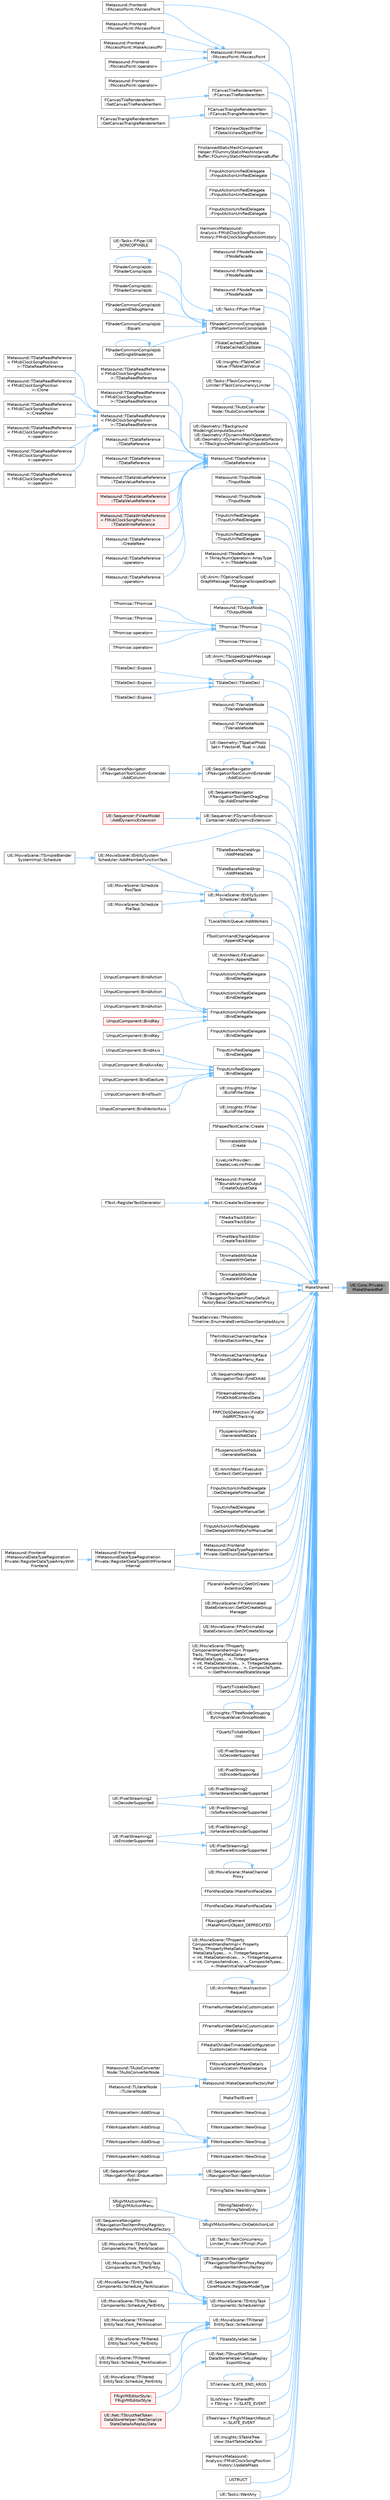 digraph "UE::Core::Private::MakeSharedRef"
{
 // INTERACTIVE_SVG=YES
 // LATEX_PDF_SIZE
  bgcolor="transparent";
  edge [fontname=Helvetica,fontsize=10,labelfontname=Helvetica,labelfontsize=10];
  node [fontname=Helvetica,fontsize=10,shape=box,height=0.2,width=0.4];
  rankdir="RL";
  Node1 [id="Node000001",label="UE::Core::Private::\lMakeSharedRef",height=0.2,width=0.4,color="gray40", fillcolor="grey60", style="filled", fontcolor="black",tooltip=" "];
  Node1 -> Node2 [id="edge1_Node000001_Node000002",dir="back",color="steelblue1",style="solid",tooltip=" "];
  Node2 [id="Node000002",label="MakeShared",height=0.2,width=0.4,color="grey40", fillcolor="white", style="filled",URL="$d2/d17/SharedPointer_8h.html#a263c00158120ebc1c5485f1201a6f34d",tooltip="MakeShared utility function."];
  Node2 -> Node3 [id="edge2_Node000002_Node000003",dir="back",color="steelblue1",style="solid",tooltip=" "];
  Node3 [id="Node000003",label="Metasound::Frontend\l::FAccessPoint::FAccessPoint",height=0.2,width=0.4,color="grey40", fillcolor="white", style="filled",URL="$d8/d90/classMetasound_1_1Frontend_1_1FAccessPoint.html#a8185acda5a2fa47181a340e6f5005a64",tooltip=" "];
  Node3 -> Node4 [id="edge3_Node000003_Node000004",dir="back",color="steelblue1",style="solid",tooltip=" "];
  Node4 [id="Node000004",label="Metasound::Frontend\l::FAccessPoint::FAccessPoint",height=0.2,width=0.4,color="grey40", fillcolor="white", style="filled",URL="$d8/d90/classMetasound_1_1Frontend_1_1FAccessPoint.html#a2791193d8eb6878c9333f79561831e7c",tooltip=" "];
  Node3 -> Node5 [id="edge4_Node000003_Node000005",dir="back",color="steelblue1",style="solid",tooltip=" "];
  Node5 [id="Node000005",label="Metasound::Frontend\l::FAccessPoint::FAccessPoint",height=0.2,width=0.4,color="grey40", fillcolor="white", style="filled",URL="$d8/d90/classMetasound_1_1Frontend_1_1FAccessPoint.html#ad818ebd43d9134da36c9e201342f975a",tooltip=" "];
  Node3 -> Node6 [id="edge5_Node000003_Node000006",dir="back",color="steelblue1",style="solid",tooltip=" "];
  Node6 [id="Node000006",label="Metasound::Frontend\l::FAccessPoint::MakeAccessPtr",height=0.2,width=0.4,color="grey40", fillcolor="white", style="filled",URL="$d8/d90/classMetasound_1_1Frontend_1_1FAccessPoint.html#a171ad580f2b29fd3e1558d23ded9f81a",tooltip=" "];
  Node3 -> Node7 [id="edge6_Node000003_Node000007",dir="back",color="steelblue1",style="solid",tooltip=" "];
  Node7 [id="Node000007",label="Metasound::Frontend\l::FAccessPoint::operator=",height=0.2,width=0.4,color="grey40", fillcolor="white", style="filled",URL="$d8/d90/classMetasound_1_1Frontend_1_1FAccessPoint.html#ae2e4800e80f5b5046c6ed13152cc2fed",tooltip=" "];
  Node3 -> Node8 [id="edge7_Node000003_Node000008",dir="back",color="steelblue1",style="solid",tooltip=" "];
  Node8 [id="Node000008",label="Metasound::Frontend\l::FAccessPoint::operator=",height=0.2,width=0.4,color="grey40", fillcolor="white", style="filled",URL="$d8/d90/classMetasound_1_1Frontend_1_1FAccessPoint.html#ab5e705b0d17ca7633cdf91025c28584c",tooltip=" "];
  Node2 -> Node4 [id="edge8_Node000002_Node000004",dir="back",color="steelblue1",style="solid",tooltip=" "];
  Node2 -> Node9 [id="edge9_Node000002_Node000009",dir="back",color="steelblue1",style="solid",tooltip=" "];
  Node9 [id="Node000009",label="FCanvasTileRendererItem\l::FCanvasTileRendererItem",height=0.2,width=0.4,color="grey40", fillcolor="white", style="filled",URL="$d7/dd2/classFCanvasTileRendererItem.html#a0748ad03922418f3e840a684d697863b",tooltip="Init constructor."];
  Node9 -> Node10 [id="edge10_Node000009_Node000010",dir="back",color="steelblue1",style="solid",tooltip=" "];
  Node10 [id="Node000010",label="FCanvasTileRendererItem\l::GetCanvasTileRendererItem",height=0.2,width=0.4,color="grey40", fillcolor="white", style="filled",URL="$d7/dd2/classFCanvasTileRendererItem.html#aca603b5a766b716d83b73d157a27a10e",tooltip="FCanvasTileRendererItem instance accessor."];
  Node2 -> Node11 [id="edge11_Node000002_Node000011",dir="back",color="steelblue1",style="solid",tooltip=" "];
  Node11 [id="Node000011",label="FCanvasTriangleRendererItem\l::FCanvasTriangleRendererItem",height=0.2,width=0.4,color="grey40", fillcolor="white", style="filled",URL="$da/ddc/classFCanvasTriangleRendererItem.html#ab8dcf27911f81c50378609345b0235dd",tooltip="Init constructor."];
  Node11 -> Node12 [id="edge12_Node000011_Node000012",dir="back",color="steelblue1",style="solid",tooltip=" "];
  Node12 [id="Node000012",label="FCanvasTriangleRendererItem\l::GetCanvasTriangleRendererItem",height=0.2,width=0.4,color="grey40", fillcolor="white", style="filled",URL="$da/ddc/classFCanvasTriangleRendererItem.html#a4e9ca22acc1336107e34ae27a6ece761",tooltip="FCanvasTriangleRendererItem instance accessor."];
  Node2 -> Node13 [id="edge13_Node000002_Node000013",dir="back",color="steelblue1",style="solid",tooltip=" "];
  Node13 [id="Node000013",label="FDetailsViewObjectFilter\l::FDetailsViewObjectFilter",height=0.2,width=0.4,color="grey40", fillcolor="white", style="filled",URL="$d7/dbd/classFDetailsViewObjectFilter.html#a2285bbabe52cedccafe40557111b7635",tooltip=" "];
  Node2 -> Node14 [id="edge14_Node000002_Node000014",dir="back",color="steelblue1",style="solid",tooltip=" "];
  Node14 [id="Node000014",label="FInstancedStaticMeshComponent\lHelper::FDummyStaticMeshInstance\lBuffer::FDummyStaticMeshInstanceBuffer",height=0.2,width=0.4,color="grey40", fillcolor="white", style="filled",URL="$df/d11/classFInstancedStaticMeshComponentHelper_1_1FDummyStaticMeshInstanceBuffer.html#ab4fdac26bff481b2968684ba28fb3d78",tooltip=" "];
  Node2 -> Node15 [id="edge15_Node000002_Node000015",dir="back",color="steelblue1",style="solid",tooltip=" "];
  Node15 [id="Node000015",label="FInputActionUnifiedDelegate\l::FInputActionUnifiedDelegate",height=0.2,width=0.4,color="grey40", fillcolor="white", style="filled",URL="$d1/dc0/structFInputActionUnifiedDelegate.html#a9ba1248f208e96dec09bcb1d998ca595",tooltip=" "];
  Node2 -> Node16 [id="edge16_Node000002_Node000016",dir="back",color="steelblue1",style="solid",tooltip=" "];
  Node16 [id="Node000016",label="FInputActionUnifiedDelegate\l::FInputActionUnifiedDelegate",height=0.2,width=0.4,color="grey40", fillcolor="white", style="filled",URL="$d1/dc0/structFInputActionUnifiedDelegate.html#a772ff1cccb5e75254b391ff49e607436",tooltip=" "];
  Node2 -> Node17 [id="edge17_Node000002_Node000017",dir="back",color="steelblue1",style="solid",tooltip=" "];
  Node17 [id="Node000017",label="FInputActionUnifiedDelegate\l::FInputActionUnifiedDelegate",height=0.2,width=0.4,color="grey40", fillcolor="white", style="filled",URL="$d1/dc0/structFInputActionUnifiedDelegate.html#af0273e57294d43bbed594d992ef43244",tooltip=" "];
  Node2 -> Node18 [id="edge18_Node000002_Node000018",dir="back",color="steelblue1",style="solid",tooltip=" "];
  Node18 [id="Node000018",label="HarmonixMetasound::\lAnalysis::FMidiClockSongPosition\lHistory::FMidiClockSongPositionHistory",height=0.2,width=0.4,color="grey40", fillcolor="white", style="filled",URL="$de/d71/structHarmonixMetasound_1_1Analysis_1_1FMidiClockSongPositionHistory.html#ab37ee074c8ebc61964dd1d6061baf180",tooltip=" "];
  Node2 -> Node19 [id="edge19_Node000002_Node000019",dir="back",color="steelblue1",style="solid",tooltip=" "];
  Node19 [id="Node000019",label="Metasound::FNodeFacade\l::FNodeFacade",height=0.2,width=0.4,color="grey40", fillcolor="white", style="filled",URL="$de/da0/classMetasound_1_1FNodeFacade.html#a7e64f73bd8d79b235075e1c9219a85d4",tooltip="FNodeFacade constructor using the OperatorType template parameter to get the node info,..."];
  Node2 -> Node20 [id="edge20_Node000002_Node000020",dir="back",color="steelblue1",style="solid",tooltip=" "];
  Node20 [id="Node000020",label="Metasound::FNodeFacade\l::FNodeFacade",height=0.2,width=0.4,color="grey40", fillcolor="white", style="filled",URL="$de/da0/classMetasound_1_1FNodeFacade.html#a394dc4adeeb088335ae4fbb0626f4d14",tooltip=" "];
  Node2 -> Node21 [id="edge21_Node000002_Node000021",dir="back",color="steelblue1",style="solid",tooltip=" "];
  Node21 [id="Node000021",label="Metasound::FNodeFacade\l::FNodeFacade",height=0.2,width=0.4,color="grey40", fillcolor="white", style="filled",URL="$de/da0/classMetasound_1_1FNodeFacade.html#a5aff14a72bf8971ca9369205f85192fe",tooltip=" "];
  Node2 -> Node22 [id="edge22_Node000002_Node000022",dir="back",color="steelblue1",style="solid",tooltip=" "];
  Node22 [id="Node000022",label="UE::Tasks::FPipe::FPipe",height=0.2,width=0.4,color="grey40", fillcolor="white", style="filled",URL="$d5/d3d/classUE_1_1Tasks_1_1FPipe.html#afdcb7299f86484730c477b57c3922b51",tooltip=" "];
  Node22 -> Node23 [id="edge23_Node000022_Node000023",dir="back",color="steelblue1",style="solid",tooltip=" "];
  Node23 [id="Node000023",label="UE::Tasks::FPipe::UE\l_NONCOPYABLE",height=0.2,width=0.4,color="grey40", fillcolor="white", style="filled",URL="$d5/d3d/classUE_1_1Tasks_1_1FPipe.html#a705853ff79137cec06a2f30cc64736c8",tooltip=" "];
  Node2 -> Node24 [id="edge24_Node000002_Node000024",dir="back",color="steelblue1",style="solid",tooltip=" "];
  Node24 [id="Node000024",label="FShaderCommonCompileJob\l::FShaderCommonCompileJob",height=0.2,width=0.4,color="grey40", fillcolor="white", style="filled",URL="$d9/d52/classFShaderCommonCompileJob.html#a30b0ee57fd432c32fb2a6169b2ee0c9a",tooltip=" "];
  Node24 -> Node25 [id="edge25_Node000024_Node000025",dir="back",color="steelblue1",style="solid",tooltip=" "];
  Node25 [id="Node000025",label="FShaderCompileJob::\lFShaderCompileJob",height=0.2,width=0.4,color="grey40", fillcolor="white", style="filled",URL="$d7/d8b/classFShaderCompileJob.html#acf35e23e095bc72d2e68da4a19ff1398",tooltip=" "];
  Node25 -> Node25 [id="edge26_Node000025_Node000025",dir="back",color="steelblue1",style="solid",tooltip=" "];
  Node24 -> Node26 [id="edge27_Node000024_Node000026",dir="back",color="steelblue1",style="solid",tooltip=" "];
  Node26 [id="Node000026",label="FShaderCompileJob::\lFShaderCompileJob",height=0.2,width=0.4,color="grey40", fillcolor="white", style="filled",URL="$d7/d8b/classFShaderCompileJob.html#ad524d5fa513604d93f9e27b758ba0364",tooltip=" "];
  Node24 -> Node27 [id="edge28_Node000024_Node000027",dir="back",color="steelblue1",style="solid",tooltip=" "];
  Node27 [id="Node000027",label="FShaderCommonCompileJob\l::AppendDebugName",height=0.2,width=0.4,color="grey40", fillcolor="white", style="filled",URL="$d9/d52/classFShaderCommonCompileJob.html#a1a7c3f6aa12b00f29e9f36c9dc6f128b",tooltip=" "];
  Node24 -> Node28 [id="edge29_Node000024_Node000028",dir="back",color="steelblue1",style="solid",tooltip=" "];
  Node28 [id="Node000028",label="FShaderCommonCompileJob\l::Equals",height=0.2,width=0.4,color="grey40", fillcolor="white", style="filled",URL="$d9/d52/classFShaderCommonCompileJob.html#af7bff3f13f856f14ac5d2adfe6a832e5",tooltip=" "];
  Node24 -> Node29 [id="edge30_Node000024_Node000029",dir="back",color="steelblue1",style="solid",tooltip=" "];
  Node29 [id="Node000029",label="FShaderCommonCompileJob\l::GetSingleShaderJob",height=0.2,width=0.4,color="grey40", fillcolor="white", style="filled",URL="$d9/d52/classFShaderCommonCompileJob.html#a20ac5f284386336e6af5469d4e79b0b8",tooltip=" "];
  Node29 -> Node29 [id="edge31_Node000029_Node000029",dir="back",color="steelblue1",style="solid",tooltip=" "];
  Node2 -> Node30 [id="edge32_Node000002_Node000030",dir="back",color="steelblue1",style="solid",tooltip=" "];
  Node30 [id="Node000030",label="FSlateCachedClipState\l::FSlateCachedClipState",height=0.2,width=0.4,color="grey40", fillcolor="white", style="filled",URL="$dd/dc0/classFSlateCachedClipState.html#a7a7021e3c0833f9bc461aa35be798f69",tooltip=" "];
  Node2 -> Node31 [id="edge33_Node000002_Node000031",dir="back",color="steelblue1",style="solid",tooltip=" "];
  Node31 [id="Node000031",label="UE::Insights::FTableCell\lValue::FTableCellValue",height=0.2,width=0.4,color="grey40", fillcolor="white", style="filled",URL="$d0/de1/structUE_1_1Insights_1_1FTableCellValue.html#a0291710d4ab4f758d4aeb12340e7094c",tooltip=" "];
  Node2 -> Node32 [id="edge34_Node000002_Node000032",dir="back",color="steelblue1",style="solid",tooltip=" "];
  Node32 [id="Node000032",label="UE::Tasks::FTaskConcurrency\lLimiter::FTaskConcurrencyLimiter",height=0.2,width=0.4,color="grey40", fillcolor="white", style="filled",URL="$d8/d30/classUE_1_1Tasks_1_1FTaskConcurrencyLimiter.html#a49087d6e28b9799b21a515c2e5130a2d",tooltip="Constructor."];
  Node2 -> Node33 [id="edge35_Node000002_Node000033",dir="back",color="steelblue1",style="solid",tooltip=" "];
  Node33 [id="Node000033",label="Metasound::TAutoConverter\lNode::TAutoConverterNode",height=0.2,width=0.4,color="grey40", fillcolor="white", style="filled",URL="$df/d47/classMetasound_1_1TAutoConverterNode.html#a3f86596bde4e309a9c75f7973ae8f198",tooltip=" "];
  Node33 -> Node33 [id="edge36_Node000033_Node000033",dir="back",color="steelblue1",style="solid",tooltip=" "];
  Node2 -> Node34 [id="edge37_Node000002_Node000034",dir="back",color="steelblue1",style="solid",tooltip=" "];
  Node34 [id="Node000034",label="UE::Geometry::TBackground\lModelingComputeSource\<\l UE::Geometry::FDynamicMeshOperator,\l UE::Geometry::IDynamicMeshOperatorFactory\l \>::TBackgroundModelingComputeSource",height=0.2,width=0.4,color="grey40", fillcolor="white", style="filled",URL="$d4/dbc/classUE_1_1Geometry_1_1TBackgroundModelingComputeSource.html#a16bf3decf3843751d0ed8c2cefd926b1",tooltip=" "];
  Node2 -> Node35 [id="edge38_Node000002_Node000035",dir="back",color="steelblue1",style="solid",tooltip=" "];
  Node35 [id="Node000035",label="Metasound::TDataReference\l::TDataReference",height=0.2,width=0.4,color="grey40", fillcolor="white", style="filled",URL="$d3/d49/classMetasound_1_1TDataReference.html#a9c3c0c4bb8f610b2d534599111ff2846",tooltip="This constructor forwards arguments to an underlying constructor."];
  Node35 -> Node36 [id="edge39_Node000035_Node000036",dir="back",color="steelblue1",style="solid",tooltip=" "];
  Node36 [id="Node000036",label="Metasound::TDataReadReference\l\< FMidiClockSongPosition\l \>::TDataReadReference",height=0.2,width=0.4,color="grey40", fillcolor="white", style="filled",URL="$d5/df2/classMetasound_1_1TDataReadReference.html#a4da50e0b9de74e46ef64d8454b8a6941",tooltip=" "];
  Node35 -> Node37 [id="edge40_Node000035_Node000037",dir="back",color="steelblue1",style="solid",tooltip=" "];
  Node37 [id="Node000037",label="Metasound::TDataReadReference\l\< FMidiClockSongPosition\l \>::TDataReadReference",height=0.2,width=0.4,color="grey40", fillcolor="white", style="filled",URL="$d5/df2/classMetasound_1_1TDataReadReference.html#af9ce9927ca6895bd62fd2d4e7a686b0c",tooltip=" "];
  Node35 -> Node38 [id="edge41_Node000035_Node000038",dir="back",color="steelblue1",style="solid",tooltip=" "];
  Node38 [id="Node000038",label="Metasound::TDataReadReference\l\< FMidiClockSongPosition\l \>::TDataReadReference",height=0.2,width=0.4,color="grey40", fillcolor="white", style="filled",URL="$d5/df2/classMetasound_1_1TDataReadReference.html#ae5272a902abe0c9a98ff4a2f79ff8d48",tooltip=" "];
  Node38 -> Node39 [id="edge42_Node000038_Node000039",dir="back",color="steelblue1",style="solid",tooltip=" "];
  Node39 [id="Node000039",label="Metasound::TDataReadReference\l\< FMidiClockSongPosition\l \>::TDataReadReference",height=0.2,width=0.4,color="grey40", fillcolor="white", style="filled",URL="$d5/df2/classMetasound_1_1TDataReadReference.html#aacf2ceb41b52e9aca8d5e013ee5eba90",tooltip=" "];
  Node38 -> Node40 [id="edge43_Node000038_Node000040",dir="back",color="steelblue1",style="solid",tooltip=" "];
  Node40 [id="Node000040",label="Metasound::TDataReadReference\l\< FMidiClockSongPosition\l \>::Clone",height=0.2,width=0.4,color="grey40", fillcolor="white", style="filled",URL="$d5/df2/classMetasound_1_1TDataReadReference.html#aeb654bc2b032808bd8245d4faef749f9",tooltip=" "];
  Node38 -> Node41 [id="edge44_Node000038_Node000041",dir="back",color="steelblue1",style="solid",tooltip=" "];
  Node41 [id="Node000041",label="Metasound::TDataReadReference\l\< FMidiClockSongPosition\l \>::CreateNew",height=0.2,width=0.4,color="grey40", fillcolor="white", style="filled",URL="$d5/df2/classMetasound_1_1TDataReadReference.html#ae7e1b0e96d34d2400e6e3ef906708033",tooltip=" "];
  Node38 -> Node42 [id="edge45_Node000038_Node000042",dir="back",color="steelblue1",style="solid",tooltip=" "];
  Node42 [id="Node000042",label="Metasound::TDataReadReference\l\< FMidiClockSongPosition\l \>::operator=",height=0.2,width=0.4,color="grey40", fillcolor="white", style="filled",URL="$d5/df2/classMetasound_1_1TDataReadReference.html#af913dd6b82781677ba8fa7ac71a29ed8",tooltip=" "];
  Node38 -> Node43 [id="edge46_Node000038_Node000043",dir="back",color="steelblue1",style="solid",tooltip=" "];
  Node43 [id="Node000043",label="Metasound::TDataReadReference\l\< FMidiClockSongPosition\l \>::operator=",height=0.2,width=0.4,color="grey40", fillcolor="white", style="filled",URL="$d5/df2/classMetasound_1_1TDataReadReference.html#ae6398974df4a5db4af6c943c3e2b14f4",tooltip=" "];
  Node38 -> Node44 [id="edge47_Node000038_Node000044",dir="back",color="steelblue1",style="solid",tooltip=" "];
  Node44 [id="Node000044",label="Metasound::TDataReadReference\l\< FMidiClockSongPosition\l \>::operator=",height=0.2,width=0.4,color="grey40", fillcolor="white", style="filled",URL="$d5/df2/classMetasound_1_1TDataReadReference.html#a54b40c2b35dedb89df6540028fc1f104",tooltip=" "];
  Node35 -> Node45 [id="edge48_Node000035_Node000045",dir="back",color="steelblue1",style="solid",tooltip=" "];
  Node45 [id="Node000045",label="Metasound::TDataReference\l::TDataReference",height=0.2,width=0.4,color="grey40", fillcolor="white", style="filled",URL="$d3/d49/classMetasound_1_1TDataReference.html#aea4d95be04538b51c600811d76e7ddd8",tooltip="Enable copy constructor."];
  Node35 -> Node46 [id="edge49_Node000035_Node000046",dir="back",color="steelblue1",style="solid",tooltip=" "];
  Node46 [id="Node000046",label="Metasound::TDataReference\l::TDataReference",height=0.2,width=0.4,color="grey40", fillcolor="white", style="filled",URL="$d3/d49/classMetasound_1_1TDataReference.html#a7bfe51a02149eebb452b0f8ab9c1fb7e",tooltip="Enable move constructor."];
  Node35 -> Node47 [id="edge50_Node000035_Node000047",dir="back",color="steelblue1",style="solid",tooltip=" "];
  Node47 [id="Node000047",label="Metasound::TDataValueReference\l::TDataValueReference",height=0.2,width=0.4,color="grey40", fillcolor="white", style="filled",URL="$df/dbf/classMetasound_1_1TDataValueReference.html#a34517b0ccb8504e55ae4d6ef5243e095",tooltip=" "];
  Node35 -> Node48 [id="edge51_Node000035_Node000048",dir="back",color="steelblue1",style="solid",tooltip=" "];
  Node48 [id="Node000048",label="Metasound::TDataValueReference\l::TDataValueReference",height=0.2,width=0.4,color="red", fillcolor="#FFF0F0", style="filled",URL="$df/dbf/classMetasound_1_1TDataValueReference.html#af5275c914e6de2219c9f308e41fd7723",tooltip=" "];
  Node35 -> Node60 [id="edge52_Node000035_Node000060",dir="back",color="steelblue1",style="solid",tooltip=" "];
  Node60 [id="Node000060",label="Metasound::TDataWriteReference\l\< FMidiClockSongPosition \>\l::TDataWriteReference",height=0.2,width=0.4,color="red", fillcolor="#FFF0F0", style="filled",URL="$d9/d7f/classMetasound_1_1TDataWriteReference.html#a5c6a326ee611056a037a61c9a231a2f5",tooltip=" "];
  Node35 -> Node68 [id="edge53_Node000035_Node000068",dir="back",color="steelblue1",style="solid",tooltip=" "];
  Node68 [id="Node000068",label="Metasound::TDataReference\l::CreateNew",height=0.2,width=0.4,color="grey40", fillcolor="white", style="filled",URL="$d3/d49/classMetasound_1_1TDataReference.html#a990f179464fd23a5b2fba85372fc8aaf",tooltip="This should be used to construct a new DataType object and return this TDataReference as a wrapper ar..."];
  Node35 -> Node69 [id="edge54_Node000035_Node000069",dir="back",color="steelblue1",style="solid",tooltip=" "];
  Node69 [id="Node000069",label="Metasound::TDataReference\l::operator=",height=0.2,width=0.4,color="grey40", fillcolor="white", style="filled",URL="$d3/d49/classMetasound_1_1TDataReference.html#a5cff4974063a7a660e58579564c54f11",tooltip="Enable copy operator."];
  Node35 -> Node70 [id="edge55_Node000035_Node000070",dir="back",color="steelblue1",style="solid",tooltip=" "];
  Node70 [id="Node000070",label="Metasound::TDataReference\l::operator=",height=0.2,width=0.4,color="grey40", fillcolor="white", style="filled",URL="$d3/d49/classMetasound_1_1TDataReference.html#a2964648eb09f587ea17a98d1811040b8",tooltip="Enable move operator."];
  Node2 -> Node71 [id="edge56_Node000002_Node000071",dir="back",color="steelblue1",style="solid",tooltip=" "];
  Node71 [id="Node000071",label="Metasound::TInputNode\l::TInputNode",height=0.2,width=0.4,color="grey40", fillcolor="white", style="filled",URL="$d6/d10/classMetasound_1_1TInputNode.html#a3f15c50a20d177602acb587644c35ee5",tooltip=" "];
  Node2 -> Node72 [id="edge57_Node000002_Node000072",dir="back",color="steelblue1",style="solid",tooltip=" "];
  Node72 [id="Node000072",label="Metasound::TInputNode\l::TInputNode",height=0.2,width=0.4,color="grey40", fillcolor="white", style="filled",URL="$d6/d10/classMetasound_1_1TInputNode.html#a51e714f132cce4d65fd8a1d21c0f40a6",tooltip=" "];
  Node2 -> Node73 [id="edge58_Node000002_Node000073",dir="back",color="steelblue1",style="solid",tooltip=" "];
  Node73 [id="Node000073",label="TInputUnifiedDelegate\l::TInputUnifiedDelegate",height=0.2,width=0.4,color="grey40", fillcolor="white", style="filled",URL="$d3/d56/structTInputUnifiedDelegate.html#a8cd2e41b92b0ebdf31426f75d2d40e17",tooltip=" "];
  Node2 -> Node74 [id="edge59_Node000002_Node000074",dir="back",color="steelblue1",style="solid",tooltip=" "];
  Node74 [id="Node000074",label="TInputUnifiedDelegate\l::TInputUnifiedDelegate",height=0.2,width=0.4,color="grey40", fillcolor="white", style="filled",URL="$d3/d56/structTInputUnifiedDelegate.html#a4beb9fabb69d941201b18dbb1ee8b816",tooltip=" "];
  Node2 -> Node75 [id="edge60_Node000002_Node000075",dir="back",color="steelblue1",style="solid",tooltip=" "];
  Node75 [id="Node000075",label="Metasound::TNodeFacade\l\< TArrayNumOperator\< ArrayType\l \> \>::TNodeFacade",height=0.2,width=0.4,color="grey40", fillcolor="white", style="filled",URL="$d7/dea/classMetasound_1_1TNodeFacade.html#ae70e0519ca72261f11624b50445df8fe",tooltip=" "];
  Node2 -> Node76 [id="edge61_Node000002_Node000076",dir="back",color="steelblue1",style="solid",tooltip=" "];
  Node76 [id="Node000076",label="UE::Anim::TOptionalScoped\lGraphMessage::TOptionalScopedGraph\lMessage",height=0.2,width=0.4,color="grey40", fillcolor="white", style="filled",URL="$de/d8f/structUE_1_1Anim_1_1TOptionalScopedGraphMessage.html#a87bd317683337a31a48381f3c0a941aa",tooltip=" "];
  Node2 -> Node77 [id="edge62_Node000002_Node000077",dir="back",color="steelblue1",style="solid",tooltip=" "];
  Node77 [id="Node000077",label="Metasound::TOutputNode\l::TOutputNode",height=0.2,width=0.4,color="grey40", fillcolor="white", style="filled",URL="$d9/d82/classMetasound_1_1TOutputNode.html#aebd51729979881fd98738a20e3ccc239",tooltip=" "];
  Node77 -> Node77 [id="edge63_Node000077_Node000077",dir="back",color="steelblue1",style="solid",tooltip=" "];
  Node2 -> Node78 [id="edge64_Node000002_Node000078",dir="back",color="steelblue1",style="solid",tooltip=" "];
  Node78 [id="Node000078",label="TPromise::TPromise",height=0.2,width=0.4,color="grey40", fillcolor="white", style="filled",URL="$dd/d07/classTPromise.html#a00ce4459f87044a4e404bc6072d41b2d",tooltip="Default constructor (creates a new shared state)."];
  Node78 -> Node79 [id="edge65_Node000078_Node000079",dir="back",color="steelblue1",style="solid",tooltip=" "];
  Node79 [id="Node000079",label="TPromise::TPromise",height=0.2,width=0.4,color="grey40", fillcolor="white", style="filled",URL="$dd/d07/classTPromise.html#abefc43eb892aa26fd1714894bd47b439",tooltip=" "];
  Node78 -> Node80 [id="edge66_Node000078_Node000080",dir="back",color="steelblue1",style="solid",tooltip=" "];
  Node80 [id="Node000080",label="TPromise::TPromise",height=0.2,width=0.4,color="grey40", fillcolor="white", style="filled",URL="$dd/d07/classTPromise.html#a26901cb71c0eaca41af48beb21bc0560",tooltip=" "];
  Node78 -> Node81 [id="edge67_Node000078_Node000081",dir="back",color="steelblue1",style="solid",tooltip=" "];
  Node81 [id="Node000081",label="TPromise::operator=",height=0.2,width=0.4,color="grey40", fillcolor="white", style="filled",URL="$dd/d07/classTPromise.html#a87c39cf67f4d42e7554bfd9bd53116c9",tooltip=" "];
  Node78 -> Node82 [id="edge68_Node000078_Node000082",dir="back",color="steelblue1",style="solid",tooltip=" "];
  Node82 [id="Node000082",label="TPromise::operator=",height=0.2,width=0.4,color="grey40", fillcolor="white", style="filled",URL="$dd/d07/classTPromise.html#acaad14b55f064b30d0a1f3f00d120cbf",tooltip=" "];
  Node2 -> Node83 [id="edge69_Node000002_Node000083",dir="back",color="steelblue1",style="solid",tooltip=" "];
  Node83 [id="Node000083",label="TPromise::TPromise",height=0.2,width=0.4,color="grey40", fillcolor="white", style="filled",URL="$dd/d07/classTPromise.html#a7f7ab104c1664477b270aa04113f708c",tooltip="Create and initialize a new instance with a callback."];
  Node2 -> Node84 [id="edge70_Node000002_Node000084",dir="back",color="steelblue1",style="solid",tooltip=" "];
  Node84 [id="Node000084",label="UE::Anim::TScopedGraphMessage\l::TScopedGraphMessage",height=0.2,width=0.4,color="grey40", fillcolor="white", style="filled",URL="$d1/dfe/structUE_1_1Anim_1_1TScopedGraphMessage.html#a18eb70b3a5299a801565d19f7529a8d1",tooltip=" "];
  Node2 -> Node85 [id="edge71_Node000002_Node000085",dir="back",color="steelblue1",style="solid",tooltip=" "];
  Node85 [id="Node000085",label="TSlateDecl::TSlateDecl",height=0.2,width=0.4,color="grey40", fillcolor="white", style="filled",URL="$d6/d77/structTSlateDecl.html#a569af00a31b7fd277e533734ac06b916",tooltip=" "];
  Node85 -> Node85 [id="edge72_Node000085_Node000085",dir="back",color="steelblue1",style="solid",tooltip=" "];
  Node85 -> Node86 [id="edge73_Node000085_Node000086",dir="back",color="steelblue1",style="solid",tooltip=" "];
  Node86 [id="Node000086",label="TSlateDecl::Expose",height=0.2,width=0.4,color="grey40", fillcolor="white", style="filled",URL="$d6/d77/structTSlateDecl.html#ae95d22e132e3c022280646f1d64c8098",tooltip="Initialize OutVarToInit with the widget that is being constructed."];
  Node85 -> Node87 [id="edge74_Node000085_Node000087",dir="back",color="steelblue1",style="solid",tooltip=" "];
  Node87 [id="Node000087",label="TSlateDecl::Expose",height=0.2,width=0.4,color="grey40", fillcolor="white", style="filled",URL="$d6/d77/structTSlateDecl.html#aa49dc1895ee6bb9c52cd7cd35021dbc0",tooltip="Initialize OutVarToInit with the widget that is being constructed."];
  Node85 -> Node88 [id="edge75_Node000085_Node000088",dir="back",color="steelblue1",style="solid",tooltip=" "];
  Node88 [id="Node000088",label="TSlateDecl::Expose",height=0.2,width=0.4,color="grey40", fillcolor="white", style="filled",URL="$d6/d77/structTSlateDecl.html#a7dbd21b87a829aa9b3c9132739c7c5dc",tooltip="Initialize a WEAK OutVarToInit with the widget that is being constructed."];
  Node2 -> Node89 [id="edge76_Node000002_Node000089",dir="back",color="steelblue1",style="solid",tooltip=" "];
  Node89 [id="Node000089",label="Metasound::TVariableNode\l::TVariableNode",height=0.2,width=0.4,color="grey40", fillcolor="white", style="filled",URL="$d1/d47/classMetasound_1_1TVariableNode.html#a54dd5412f65eef8f47a126886d89211b",tooltip=" "];
  Node89 -> Node89 [id="edge77_Node000089_Node000089",dir="back",color="steelblue1",style="solid",tooltip=" "];
  Node2 -> Node90 [id="edge78_Node000002_Node000090",dir="back",color="steelblue1",style="solid",tooltip=" "];
  Node90 [id="Node000090",label="Metasound::TVariableNode\l::TVariableNode",height=0.2,width=0.4,color="grey40", fillcolor="white", style="filled",URL="$d1/d47/classMetasound_1_1TVariableNode.html#a455dcf45881bcccf228f8496c63163e6",tooltip=" "];
  Node2 -> Node91 [id="edge79_Node000002_Node000091",dir="back",color="steelblue1",style="solid",tooltip=" "];
  Node91 [id="Node000091",label="UE::Geometry::TSpatialPhoto\lSet\< FVector4f, float \>::Add",height=0.2,width=0.4,color="grey40", fillcolor="white", style="filled",URL="$d2/da4/classUE_1_1Geometry_1_1TSpatialPhotoSet.html#a8379f06f0b341e8a940508556c646d3a",tooltip=" "];
  Node2 -> Node92 [id="edge80_Node000002_Node000092",dir="back",color="steelblue1",style="solid",tooltip=" "];
  Node92 [id="Node000092",label="UE::SequenceNavigator\l::FNavigationToolColumnExtender\l::AddColumn",height=0.2,width=0.4,color="grey40", fillcolor="white", style="filled",URL="$da/dc4/classUE_1_1SequenceNavigator_1_1FNavigationToolColumnExtender.html#ab9c4dff13ce2f7a89bb3a2811fd0bf8d",tooltip=" "];
  Node92 -> Node92 [id="edge81_Node000092_Node000092",dir="back",color="steelblue1",style="solid",tooltip=" "];
  Node92 -> Node93 [id="edge82_Node000092_Node000093",dir="back",color="steelblue1",style="solid",tooltip=" "];
  Node93 [id="Node000093",label="UE::SequenceNavigator\l::FNavigationToolColumnExtender\l::AddColumn",height=0.2,width=0.4,color="grey40", fillcolor="white", style="filled",URL="$da/dc4/classUE_1_1SequenceNavigator_1_1FNavigationToolColumnExtender.html#a6cef46b1c2473fa30658d523b318c634",tooltip=" "];
  Node2 -> Node94 [id="edge83_Node000002_Node000094",dir="back",color="steelblue1",style="solid",tooltip=" "];
  Node94 [id="Node000094",label="UE::SequenceNavigator\l::FNavigationToolItemDragDrop\lOp::AddDropHandler",height=0.2,width=0.4,color="grey40", fillcolor="white", style="filled",URL="$d5/d4d/classUE_1_1SequenceNavigator_1_1FNavigationToolItemDragDropOp.html#ab34f2e502c962f86701076ba577a2faf",tooltip=" "];
  Node2 -> Node95 [id="edge84_Node000002_Node000095",dir="back",color="steelblue1",style="solid",tooltip=" "];
  Node95 [id="Node000095",label="UE::Sequencer::FDynamicExtension\lContainer::AddDynamicExtension",height=0.2,width=0.4,color="grey40", fillcolor="white", style="filled",URL="$d0/dad/classUE_1_1Sequencer_1_1FDynamicExtensionContainer.html#a9f6f64c91a801e897ee5ccec8e428674",tooltip=" "];
  Node95 -> Node96 [id="edge85_Node000095_Node000096",dir="back",color="steelblue1",style="solid",tooltip=" "];
  Node96 [id="Node000096",label="UE::Sequencer::FViewModel\l::AddDynamicExtension",height=0.2,width=0.4,color="red", fillcolor="#FFF0F0", style="filled",URL="$dc/d92/classUE_1_1Sequencer_1_1FViewModel.html#a0d2316270c38de466087872f3e51eb33",tooltip="Adds a dynamic extension to this data model."];
  Node2 -> Node98 [id="edge86_Node000002_Node000098",dir="back",color="steelblue1",style="solid",tooltip=" "];
  Node98 [id="Node000098",label="UE::MovieScene::IEntitySystem\lScheduler::AddMemberFunctionTask",height=0.2,width=0.4,color="grey40", fillcolor="white", style="filled",URL="$de/d53/classUE_1_1MovieScene_1_1IEntitySystemScheduler.html#a1bfc4125c3135aa3d82cf386ca874c36",tooltip="Add a new task that calls a member function of the type void (*)()"];
  Node98 -> Node99 [id="edge87_Node000098_Node000099",dir="back",color="steelblue1",style="solid",tooltip=" "];
  Node99 [id="Node000099",label="UE::MovieScene::TSimpleBlender\lSystemImpl::Schedule",height=0.2,width=0.4,color="grey40", fillcolor="white", style="filled",URL="$d1/d5f/classUE_1_1MovieScene_1_1TSimpleBlenderSystemImpl.html#a85efbc60206c4c9e2a29f5deedc3b8e0",tooltip=" "];
  Node2 -> Node100 [id="edge88_Node000002_Node000100",dir="back",color="steelblue1",style="solid",tooltip=" "];
  Node100 [id="Node000100",label="TSlateBaseNamedArgs\l::AddMetaData",height=0.2,width=0.4,color="grey40", fillcolor="white", style="filled",URL="$d1/d69/structTSlateBaseNamedArgs.html#a6b562139b960302901c4b3e907de0729",tooltip="Add metadata to this widget - convenience method - 1 argument."];
  Node2 -> Node101 [id="edge89_Node000002_Node000101",dir="back",color="steelblue1",style="solid",tooltip=" "];
  Node101 [id="Node000101",label="TSlateBaseNamedArgs\l::AddMetaData",height=0.2,width=0.4,color="grey40", fillcolor="white", style="filled",URL="$d1/d69/structTSlateBaseNamedArgs.html#a63d773ec4aae8cd103a7293670c372d3",tooltip="Add metadata to this widget - convenience method - 2 arguments."];
  Node2 -> Node102 [id="edge90_Node000002_Node000102",dir="back",color="steelblue1",style="solid",tooltip=" "];
  Node102 [id="Node000102",label="UE::MovieScene::IEntitySystem\lScheduler::AddTask",height=0.2,width=0.4,color="grey40", fillcolor="white", style="filled",URL="$de/d53/classUE_1_1MovieScene_1_1IEntitySystemScheduler.html#a7db480675a5915a773265aed12522f56",tooltip="Add a new task of the specified type for the currently open node ID."];
  Node102 -> Node98 [id="edge91_Node000102_Node000098",dir="back",color="steelblue1",style="solid",tooltip=" "];
  Node102 -> Node102 [id="edge92_Node000102_Node000102",dir="back",color="steelblue1",style="solid",tooltip=" "];
  Node102 -> Node103 [id="edge93_Node000102_Node000103",dir="back",color="steelblue1",style="solid",tooltip=" "];
  Node103 [id="Node000103",label="UE::MovieScene::Schedule\lPostTask",height=0.2,width=0.4,color="grey40", fillcolor="white", style="filled",URL="$d1/dd1/namespaceUE_1_1MovieScene.html#a890bd73454b5efe1e06da14761ce6203",tooltip=" "];
  Node102 -> Node104 [id="edge94_Node000102_Node000104",dir="back",color="steelblue1",style="solid",tooltip=" "];
  Node104 [id="Node000104",label="UE::MovieScene::Schedule\lPreTask",height=0.2,width=0.4,color="grey40", fillcolor="white", style="filled",URL="$d1/dd1/namespaceUE_1_1MovieScene.html#aa9c4fff3fc5d61f1e5034cc579168047",tooltip=" "];
  Node2 -> Node105 [id="edge95_Node000002_Node000105",dir="back",color="steelblue1",style="solid",tooltip=" "];
  Node105 [id="Node000105",label="TLocalWorkQueue::AddWorkers",height=0.2,width=0.4,color="grey40", fillcolor="white", style="filled",URL="$d6/d11/classTLocalWorkQueue.html#a7de7347f3ff68ce2a26434a7387a0165",tooltip=" "];
  Node105 -> Node105 [id="edge96_Node000105_Node000105",dir="back",color="steelblue1",style="solid",tooltip=" "];
  Node2 -> Node106 [id="edge97_Node000002_Node000106",dir="back",color="steelblue1",style="solid",tooltip=" "];
  Node106 [id="Node000106",label="FToolCommandChangeSequence\l::AppendChange",height=0.2,width=0.4,color="grey40", fillcolor="white", style="filled",URL="$db/d08/classFToolCommandChangeSequence.html#aee887321586a3a87d752b154e05aaf1d",tooltip="Add a change to the sequence."];
  Node2 -> Node107 [id="edge98_Node000002_Node000107",dir="back",color="steelblue1",style="solid",tooltip=" "];
  Node107 [id="Node000107",label="UE::AnimNext::FEvaluation\lProgram::AppendTask",height=0.2,width=0.4,color="grey40", fillcolor="white", style="filled",URL="$d7/dc0/structUE_1_1AnimNext_1_1FEvaluationProgram.html#ac86ce1bbc27780dd65f85a33f8cce365",tooltip=" "];
  Node2 -> Node108 [id="edge99_Node000002_Node000108",dir="back",color="steelblue1",style="solid",tooltip=" "];
  Node108 [id="Node000108",label="FInputActionUnifiedDelegate\l::BindDelegate",height=0.2,width=0.4,color="grey40", fillcolor="white", style="filled",URL="$d1/dc0/structFInputActionUnifiedDelegate.html#aae221168826a3529979baa0974f317b0",tooltip="Binds a dynamic delegate and unbinds any bound native delegate."];
  Node2 -> Node109 [id="edge100_Node000002_Node000109",dir="back",color="steelblue1",style="solid",tooltip=" "];
  Node109 [id="Node000109",label="FInputActionUnifiedDelegate\l::BindDelegate",height=0.2,width=0.4,color="grey40", fillcolor="white", style="filled",URL="$d1/dc0/structFInputActionUnifiedDelegate.html#a3c7403abe465fa1303239a3b0211534a",tooltip=" "];
  Node2 -> Node110 [id="edge101_Node000002_Node000110",dir="back",color="steelblue1",style="solid",tooltip=" "];
  Node110 [id="Node000110",label="FInputActionUnifiedDelegate\l::BindDelegate",height=0.2,width=0.4,color="grey40", fillcolor="white", style="filled",URL="$d1/dc0/structFInputActionUnifiedDelegate.html#a5b51f27d0d5b341a12518487fe8fe51d",tooltip="Binds a native delegate and unbinds any bound dynamic delegate."];
  Node110 -> Node111 [id="edge102_Node000110_Node000111",dir="back",color="steelblue1",style="solid",tooltip=" "];
  Node111 [id="Node000111",label="UInputComponent::BindAction",height=0.2,width=0.4,color="grey40", fillcolor="white", style="filled",URL="$de/ddd/classUInputComponent.html#a7b68d20fae9e0268890f09ec1e060c6a",tooltip="Binds a delegate function to an Action defined in the project settings."];
  Node110 -> Node112 [id="edge103_Node000110_Node000112",dir="back",color="steelblue1",style="solid",tooltip=" "];
  Node112 [id="Node000112",label="UInputComponent::BindAction",height=0.2,width=0.4,color="grey40", fillcolor="white", style="filled",URL="$de/ddd/classUInputComponent.html#a956a466e3aa71bce289a1b5b8cba5084",tooltip="Binds a delegate function to an Action defined in the project settings."];
  Node110 -> Node113 [id="edge104_Node000110_Node000113",dir="back",color="steelblue1",style="solid",tooltip=" "];
  Node113 [id="Node000113",label="UInputComponent::BindAction",height=0.2,width=0.4,color="grey40", fillcolor="white", style="filled",URL="$de/ddd/classUInputComponent.html#a19336e3e895193fca6cd47277e813873",tooltip="Binds a delegate function to an Action defined in the project settings."];
  Node110 -> Node114 [id="edge105_Node000110_Node000114",dir="back",color="steelblue1",style="solid",tooltip=" "];
  Node114 [id="Node000114",label="UInputComponent::BindKey",height=0.2,width=0.4,color="red", fillcolor="#FFF0F0", style="filled",URL="$de/ddd/classUInputComponent.html#aeb8ae6835fe15affc5e257208b08233a",tooltip="Binds a chord event to a delegate function."];
  Node110 -> Node116 [id="edge106_Node000110_Node000116",dir="back",color="steelblue1",style="solid",tooltip=" "];
  Node116 [id="Node000116",label="UInputComponent::BindKey",height=0.2,width=0.4,color="grey40", fillcolor="white", style="filled",URL="$de/ddd/classUInputComponent.html#a4d001c76f5e1c50b8391685a41c3b75a",tooltip="Binds a key event to a delegate function with key signature."];
  Node2 -> Node117 [id="edge107_Node000002_Node000117",dir="back",color="steelblue1",style="solid",tooltip=" "];
  Node117 [id="Node000117",label="FInputActionUnifiedDelegate\l::BindDelegate",height=0.2,width=0.4,color="grey40", fillcolor="white", style="filled",URL="$d1/dc0/structFInputActionUnifiedDelegate.html#ab0f7c2e7cbbc2d7f94c3b4088f48167c",tooltip=" "];
  Node2 -> Node118 [id="edge108_Node000002_Node000118",dir="back",color="steelblue1",style="solid",tooltip=" "];
  Node118 [id="Node000118",label="TInputUnifiedDelegate\l::BindDelegate",height=0.2,width=0.4,color="grey40", fillcolor="white", style="filled",URL="$d3/d56/structTInputUnifiedDelegate.html#a16b1e7cb94a637f0f77a629f73f4e30f",tooltip="Binds a dynamic delegate and unbinds any bound native delegate."];
  Node2 -> Node119 [id="edge109_Node000002_Node000119",dir="back",color="steelblue1",style="solid",tooltip=" "];
  Node119 [id="Node000119",label="TInputUnifiedDelegate\l::BindDelegate",height=0.2,width=0.4,color="grey40", fillcolor="white", style="filled",URL="$d3/d56/structTInputUnifiedDelegate.html#ac9744a8f9ab1d750a7e1b6aa4dbf4b71",tooltip="Binds a native delegate and unbinds any bound dynamic delegate."];
  Node119 -> Node120 [id="edge110_Node000119_Node000120",dir="back",color="steelblue1",style="solid",tooltip=" "];
  Node120 [id="Node000120",label="UInputComponent::BindAxis",height=0.2,width=0.4,color="grey40", fillcolor="white", style="filled",URL="$de/ddd/classUInputComponent.html#ab992211db004393d427dfac01b3c2d0c",tooltip="Binds a delegate function an Axis defined in the project settings."];
  Node119 -> Node121 [id="edge111_Node000119_Node000121",dir="back",color="steelblue1",style="solid",tooltip=" "];
  Node121 [id="Node000121",label="UInputComponent::BindAxisKey",height=0.2,width=0.4,color="grey40", fillcolor="white", style="filled",URL="$de/ddd/classUInputComponent.html#af16e537e368f7a72551c9d66c2c1c08f",tooltip="Binds a delegate function for an axis key (e.g."];
  Node119 -> Node122 [id="edge112_Node000119_Node000122",dir="back",color="steelblue1",style="solid",tooltip=" "];
  Node122 [id="Node000122",label="UInputComponent::BindGesture",height=0.2,width=0.4,color="grey40", fillcolor="white", style="filled",URL="$de/ddd/classUInputComponent.html#a74e571a685c70160bd7b5c35974d22b3",tooltip="Binds a gesture event to a delegate function."];
  Node119 -> Node123 [id="edge113_Node000119_Node000123",dir="back",color="steelblue1",style="solid",tooltip=" "];
  Node123 [id="Node000123",label="UInputComponent::BindTouch",height=0.2,width=0.4,color="grey40", fillcolor="white", style="filled",URL="$de/ddd/classUInputComponent.html#a16cf3f5e3f5acc896a7076cae8a5b1b6",tooltip="Binds this input component to touch events."];
  Node119 -> Node124 [id="edge114_Node000119_Node000124",dir="back",color="steelblue1",style="solid",tooltip=" "];
  Node124 [id="Node000124",label="UInputComponent::BindVectorAxis",height=0.2,width=0.4,color="grey40", fillcolor="white", style="filled",URL="$de/ddd/classUInputComponent.html#a2445f898b086c0d4b9dfaf477cd86675",tooltip="Binds a delegate function to a vector axis key (e.g."];
  Node2 -> Node125 [id="edge115_Node000002_Node000125",dir="back",color="steelblue1",style="solid",tooltip=" "];
  Node125 [id="Node000125",label="UE::Insights::FFilter\l::BuildFilterState",height=0.2,width=0.4,color="grey40", fillcolor="white", style="filled",URL="$d2/dc9/classUE_1_1Insights_1_1FFilter.html#aa0596d1681037d88d9eef4ffa9d70898",tooltip=" "];
  Node2 -> Node126 [id="edge116_Node000002_Node000126",dir="back",color="steelblue1",style="solid",tooltip=" "];
  Node126 [id="Node000126",label="UE::Insights::FFilter\l::BuildFilterState",height=0.2,width=0.4,color="grey40", fillcolor="white", style="filled",URL="$d2/dc9/classUE_1_1Insights_1_1FFilter.html#a7612ef38b85161bcb12dbaf46cbfe6be",tooltip=" "];
  Node2 -> Node127 [id="edge117_Node000002_Node000127",dir="back",color="steelblue1",style="solid",tooltip=" "];
  Node127 [id="Node000127",label="FShapedTextCache::Create",height=0.2,width=0.4,color="grey40", fillcolor="white", style="filled",URL="$de/d87/classFShapedTextCache.html#a808b786a73a99fe5367f5f330d1e6c06",tooltip="Create a new shaped text cache."];
  Node2 -> Node128 [id="edge118_Node000002_Node000128",dir="back",color="steelblue1",style="solid",tooltip=" "];
  Node128 [id="Node000128",label="TAnimatedAttribute\l::Create",height=0.2,width=0.4,color="grey40", fillcolor="white", style="filled",URL="$d3/d6c/classTAnimatedAttribute.html#a1b066116a24e2d98bf4cdd8bc052485b",tooltip="Static: Creates an animated attribute implicitly from an initial value."];
  Node2 -> Node129 [id="edge119_Node000002_Node000129",dir="back",color="steelblue1",style="solid",tooltip=" "];
  Node129 [id="Node000129",label="ILiveLinkProvider::\lCreateLiveLinkProvider",height=0.2,width=0.4,color="grey40", fillcolor="white", style="filled",URL="$db/d8f/structILiveLinkProvider.html#a99c604743fd402cf2a728495005d468e",tooltip="Create a Live Link Provider based on a class derived from ILiveLinkProvider instead of using the defa..."];
  Node2 -> Node130 [id="edge120_Node000002_Node000130",dir="back",color="steelblue1",style="solid",tooltip=" "];
  Node130 [id="Node000130",label="Metasound::Frontend\l::TBoundAnalyzerOutput\l::CreateOutputData",height=0.2,width=0.4,color="grey40", fillcolor="white", style="filled",URL="$d9/d7a/classMetasound_1_1Frontend_1_1TBoundAnalyzerOutput.html#a19bf5b4a11f2eddae432d296550baba7",tooltip=" "];
  Node2 -> Node131 [id="edge121_Node000002_Node000131",dir="back",color="steelblue1",style="solid",tooltip=" "];
  Node131 [id="Node000131",label="FText::CreateTextGenerator",height=0.2,width=0.4,color="grey40", fillcolor="white", style="filled",URL="$d0/dcb/classFText.html#a3902ac29b398e3ee6bfb270933c1fb43",tooltip=" "];
  Node131 -> Node132 [id="edge122_Node000131_Node000132",dir="back",color="steelblue1",style="solid",tooltip=" "];
  Node132 [id="Node000132",label="FText::RegisterTextGenerator",height=0.2,width=0.4,color="grey40", fillcolor="white", style="filled",URL="$d0/dcb/classFText.html#a64d0a2ad169d1736f94543dfed87cf60",tooltip="Registers a standard text generator factory function."];
  Node2 -> Node133 [id="edge123_Node000002_Node000133",dir="back",color="steelblue1",style="solid",tooltip=" "];
  Node133 [id="Node000133",label="FMediaTrackEditor::\lCreateTrackEditor",height=0.2,width=0.4,color="grey40", fillcolor="white", style="filled",URL="$dd/dcd/classFMediaTrackEditor.html#a0dc3d0edb7701c08e8e6da2237a07931",tooltip="Create a new media track editor instance."];
  Node2 -> Node134 [id="edge124_Node000002_Node000134",dir="back",color="steelblue1",style="solid",tooltip=" "];
  Node134 [id="Node000134",label="FTimeWarpTrackEditor\l::CreateTrackEditor",height=0.2,width=0.4,color="grey40", fillcolor="white", style="filled",URL="$d9/db0/classFTimeWarpTrackEditor.html#adadb3a9cd1f06c6b9cca567ac12e46cc",tooltip=" "];
  Node2 -> Node135 [id="edge125_Node000002_Node000135",dir="back",color="steelblue1",style="solid",tooltip=" "];
  Node135 [id="Node000135",label="TAnimatedAttribute\l::CreateWithGetter",height=0.2,width=0.4,color="grey40", fillcolor="white", style="filled",URL="$d3/d6c/classTAnimatedAttribute.html#adfbccf01d3d093e64eeaed9af0330ce3",tooltip="Static: Creates an animated attribute that's pre-bound to the specified 'getter' delegate."];
  Node2 -> Node136 [id="edge126_Node000002_Node000136",dir="back",color="steelblue1",style="solid",tooltip=" "];
  Node136 [id="Node000136",label="TAnimatedAttribute\l::CreateWithGetter",height=0.2,width=0.4,color="grey40", fillcolor="white", style="filled",URL="$d3/d6c/classTAnimatedAttribute.html#a90b98626cd3679cf7fbd6ee4fa082b1a",tooltip="Static: Creates an animated attribute that's pre-bound to the specified 'getter' delegate."];
  Node2 -> Node137 [id="edge127_Node000002_Node000137",dir="back",color="steelblue1",style="solid",tooltip=" "];
  Node137 [id="Node000137",label="UE::SequenceNavigator\l::TNavigationToolItemProxyDefault\lFactoryBase::DefaultCreateItemProxy",height=0.2,width=0.4,color="grey40", fillcolor="white", style="filled",URL="$d4/d69/classUE_1_1SequenceNavigator_1_1TNavigationToolItemProxyDefaultFactoryBase.html#a9c41596d37ad36b816b898ac0a0beaed",tooltip=" "];
  Node2 -> Node138 [id="edge128_Node000002_Node000138",dir="back",color="steelblue1",style="solid",tooltip=" "];
  Node138 [id="Node000138",label="TraceServices::TMonotonic\lTimeline::EnumerateEventsDownSampledAsync",height=0.2,width=0.4,color="grey40", fillcolor="white", style="filled",URL="$df/de0/classTraceServices_1_1TMonotonicTimeline.html#ad2b541c9f25e86587606791650c64a71",tooltip=" "];
  Node2 -> Node139 [id="edge129_Node000002_Node000139",dir="back",color="steelblue1",style="solid",tooltip=" "];
  Node139 [id="Node000139",label="TPerlinNoiseChannelInterface\l::ExtendSectionMenu_Raw",height=0.2,width=0.4,color="grey40", fillcolor="white", style="filled",URL="$d5/d50/structTPerlinNoiseChannelInterface.html#ab988d48578f7d236d14f98d9e94bc4ad",tooltip="Extend the section context menu."];
  Node2 -> Node140 [id="edge130_Node000002_Node000140",dir="back",color="steelblue1",style="solid",tooltip=" "];
  Node140 [id="Node000140",label="TPerlinNoiseChannelInterface\l::ExtendSidebarMenu_Raw",height=0.2,width=0.4,color="grey40", fillcolor="white", style="filled",URL="$d5/d50/structTPerlinNoiseChannelInterface.html#a0821de6d8f8e604090b6d9e4fe729aab",tooltip="Extend the section sidebar menu."];
  Node2 -> Node141 [id="edge131_Node000002_Node000141",dir="back",color="steelblue1",style="solid",tooltip=" "];
  Node141 [id="Node000141",label="UE::SequenceNavigator\l::INavigationTool::FindOrAdd",height=0.2,width=0.4,color="grey40", fillcolor="white", style="filled",URL="$d4/dbb/classUE_1_1SequenceNavigator_1_1INavigationTool.html#abeb159541287ff1962d17b106fe2aa20",tooltip="Instantiates a new Item and automatically registers it to the Navigation Tool."];
  Node2 -> Node142 [id="edge132_Node000002_Node000142",dir="back",color="steelblue1",style="solid",tooltip=" "];
  Node142 [id="Node000142",label="FStreamableHandle::\lFindOrAddContextData",height=0.2,width=0.4,color="grey40", fillcolor="white", style="filled",URL="$df/d25/structFStreamableHandle.html#ae7e9bd5f7017d309aaa479dfe0383822",tooltip="Gives you a mutable reference to a contextual data struct of the specified type."];
  Node2 -> Node143 [id="edge133_Node000002_Node000143",dir="back",color="steelblue1",style="solid",tooltip=" "];
  Node143 [id="Node000143",label="FRPCDoSDetection::FindOr\lAddRPCTracking",height=0.2,width=0.4,color="grey40", fillcolor="white", style="filled",URL="$d7/dca/classFRPCDoSDetection.html#a9b2c0ede9da888f15ac9bcd7022ffb73",tooltip="Adds or retrieves the specified RPC from tracking."];
  Node2 -> Node144 [id="edge134_Node000002_Node000144",dir="back",color="steelblue1",style="solid",tooltip=" "];
  Node144 [id="Node000144",label="FSuspensionFactory\l::GenerateNetData",height=0.2,width=0.4,color="grey40", fillcolor="white", style="filled",URL="$d9/dd3/classFSuspensionFactory.html#a93f087db2fffbdcc14deb30d187b5db1",tooltip=" "];
  Node2 -> Node145 [id="edge135_Node000002_Node000145",dir="back",color="steelblue1",style="solid",tooltip=" "];
  Node145 [id="Node000145",label="FSuspensionSimModule\l::GenerateNetData",height=0.2,width=0.4,color="grey40", fillcolor="white", style="filled",URL="$da/d33/classFSuspensionSimModule.html#a4d286f985430eb56d68f64c49a57db8d",tooltip=" "];
  Node2 -> Node146 [id="edge136_Node000002_Node000146",dir="back",color="steelblue1",style="solid",tooltip=" "];
  Node146 [id="Node000146",label="UE::AnimNext::FExecution\lContext::GetComponent",height=0.2,width=0.4,color="grey40", fillcolor="white", style="filled",URL="$de/d9d/structUE_1_1AnimNext_1_1FExecutionContext.html#a2a22fcf4fc26f443d49d958230570374",tooltip=" "];
  Node2 -> Node147 [id="edge137_Node000002_Node000147",dir="back",color="steelblue1",style="solid",tooltip=" "];
  Node147 [id="Node000147",label="FInputActionUnifiedDelegate\l::GetDelegateForManualSet",height=0.2,width=0.4,color="grey40", fillcolor="white", style="filled",URL="$d1/dc0/structFInputActionUnifiedDelegate.html#a59d4e6a21a944c9a9ec56ccbd1b0f23f",tooltip="Returns a reference to the native delegate and unbinds any bound dynamic delegate."];
  Node2 -> Node148 [id="edge138_Node000002_Node000148",dir="back",color="steelblue1",style="solid",tooltip=" "];
  Node148 [id="Node000148",label="TInputUnifiedDelegate\l::GetDelegateForManualSet",height=0.2,width=0.4,color="grey40", fillcolor="white", style="filled",URL="$d3/d56/structTInputUnifiedDelegate.html#ac3c8b270210f35aa6fc92fed28f873eb",tooltip="Returns a reference to the native delegate and unbinds any bound dynamic delegate."];
  Node2 -> Node149 [id="edge139_Node000002_Node000149",dir="back",color="steelblue1",style="solid",tooltip=" "];
  Node149 [id="Node000149",label="FInputActionUnifiedDelegate\l::GetDelegateWithKeyForManualSet",height=0.2,width=0.4,color="grey40", fillcolor="white", style="filled",URL="$d1/dc0/structFInputActionUnifiedDelegate.html#aa9bca023d1e55188c9721d9265f001ba",tooltip="Returns a reference to the native delegate and unbinds any bound dynamic delegate."];
  Node2 -> Node150 [id="edge140_Node000002_Node000150",dir="back",color="steelblue1",style="solid",tooltip=" "];
  Node150 [id="Node000150",label="Metasound::Frontend\l::MetasoundDataTypeRegistration\lPrivate::GetEnumDataTypeInterface",height=0.2,width=0.4,color="grey40", fillcolor="white", style="filled",URL="$db/d33/namespaceMetasound_1_1Frontend_1_1MetasoundDataTypeRegistrationPrivate.html#af3e7bc352d61d90e995a99a7bd98bef9",tooltip="Returns an IEnumDataTypeInterface pointer for the data type."];
  Node150 -> Node151 [id="edge141_Node000150_Node000151",dir="back",color="steelblue1",style="solid",tooltip=" "];
  Node151 [id="Node000151",label="Metasound::Frontend\l::MetasoundDataTypeRegistration\lPrivate::RegisterDataTypeWithFrontend\lInternal",height=0.2,width=0.4,color="grey40", fillcolor="white", style="filled",URL="$db/d33/namespaceMetasound_1_1Frontend_1_1MetasoundDataTypeRegistrationPrivate.html#ad2150ac5f95a74ee46e1bde4b05ba373",tooltip="Registers a data type with the MetaSound Frontend."];
  Node151 -> Node152 [id="edge142_Node000151_Node000152",dir="back",color="steelblue1",style="solid",tooltip=" "];
  Node152 [id="Node000152",label="Metasound::Frontend\l::MetasoundDataTypeRegistration\lPrivate::RegisterDataTypeArrayWith\lFrontend",height=0.2,width=0.4,color="grey40", fillcolor="white", style="filled",URL="$db/d33/namespaceMetasound_1_1Frontend_1_1MetasoundDataTypeRegistrationPrivate.html#a3887d9364b83a1031ad743c16652a912",tooltip="Registers an array of a data type with the MetaSound Frontend."];
  Node2 -> Node153 [id="edge143_Node000002_Node000153",dir="back",color="steelblue1",style="solid",tooltip=" "];
  Node153 [id="Node000153",label="FSceneViewFamily::GetOrCreate\lExtentionData",height=0.2,width=0.4,color="grey40", fillcolor="white", style="filled",URL="$d5/d09/classFSceneViewFamily.html#abe0718aef11aefca3a8bd26bbb0429fe",tooltip=" "];
  Node2 -> Node154 [id="edge144_Node000002_Node000154",dir="back",color="steelblue1",style="solid",tooltip=" "];
  Node154 [id="Node000154",label="UE::MovieScene::FPreAnimated\lStateExtension::GetOrCreateGroup\lManager",height=0.2,width=0.4,color="grey40", fillcolor="white", style="filled",URL="$d4/d70/structUE_1_1MovieScene_1_1FPreAnimatedStateExtension.html#ac6d4d3615c3c2feb28b42f329a272ae0",tooltip="Get or create a group manager by its type."];
  Node2 -> Node155 [id="edge145_Node000002_Node000155",dir="back",color="steelblue1",style="solid",tooltip=" "];
  Node155 [id="Node000155",label="UE::MovieScene::FPreAnimated\lStateExtension::GetOrCreateStorage",height=0.2,width=0.4,color="grey40", fillcolor="white", style="filled",URL="$d4/d70/structUE_1_1MovieScene_1_1FPreAnimatedStateExtension.html#aa1130ba195bc937edcbb3cc9e125eda4",tooltip="Get a specific type of storage, creating it if it does not already exist."];
  Node2 -> Node156 [id="edge146_Node000002_Node000156",dir="back",color="steelblue1",style="solid",tooltip=" "];
  Node156 [id="Node000156",label="UE::MovieScene::TProperty\lComponentHandlerImpl\< Property\lTraits, TPropertyMetaData\<\l MetaDataTypes... \>, TIntegerSequence\l\< int, MetaDataIndices... \>, TIntegerSequence\l\< int, CompositeIndices... \>, CompositeTypes...\l \>::GetPreAnimatedStateStorage",height=0.2,width=0.4,color="grey40", fillcolor="white", style="filled",URL="$d5/dba/structUE_1_1MovieScene_1_1TPropertyComponentHandlerImpl_3_01PropertyTraits_00_01TPropertyMetaDatc9b283974cc80fcefe0b97ea14f796ea.html#ae351c4b1b2c041e9cfb59f028c979352",tooltip="Retrieve the pre-animated storage for the property that this handler represents."];
  Node2 -> Node157 [id="edge147_Node000002_Node000157",dir="back",color="steelblue1",style="solid",tooltip=" "];
  Node157 [id="Node000157",label="FQuartzTickableObject\l::GetQuartzSubscriber",height=0.2,width=0.4,color="grey40", fillcolor="white", style="filled",URL="$db/d27/classFQuartzTickableObject.html#a2ff814fd7abd38662859736315d1c8e4",tooltip=" "];
  Node2 -> Node158 [id="edge148_Node000002_Node000158",dir="back",color="steelblue1",style="solid",tooltip=" "];
  Node158 [id="Node000158",label="UE::Insights::TTreeNodeGrouping\lByUniqueValue::GroupNodes",height=0.2,width=0.4,color="grey40", fillcolor="white", style="filled",URL="$d3/de6/classUE_1_1Insights_1_1TTreeNodeGroupingByUniqueValue.html#ac0afc0ef613ba66b5f229e76f1801856",tooltip=" "];
  Node158 -> Node158 [id="edge149_Node000158_Node000158",dir="back",color="steelblue1",style="solid",tooltip=" "];
  Node2 -> Node159 [id="edge150_Node000002_Node000159",dir="back",color="steelblue1",style="solid",tooltip=" "];
  Node159 [id="Node000159",label="FQuartzTickableObject\l::Init",height=0.2,width=0.4,color="grey40", fillcolor="white", style="filled",URL="$db/d27/classFQuartzTickableObject.html#a3f3655f02b0dcc1dbb5a0b9e9b297fd4",tooltip=" "];
  Node2 -> Node160 [id="edge151_Node000002_Node000160",dir="back",color="steelblue1",style="solid",tooltip=" "];
  Node160 [id="Node000160",label="UE::PixelStreaming\l::IsDecoderSupported",height=0.2,width=0.4,color="grey40", fillcolor="white", style="filled",URL="$d7/d48/namespaceUE_1_1PixelStreaming.html#a49a5daa243caa9f4e4472900104384e7",tooltip="As windows supports many RHIs and many codecs, we need to check at runtime if the current codec and R..."];
  Node2 -> Node161 [id="edge152_Node000002_Node000161",dir="back",color="steelblue1",style="solid",tooltip=" "];
  Node161 [id="Node000161",label="UE::PixelStreaming\l::IsEncoderSupported",height=0.2,width=0.4,color="grey40", fillcolor="white", style="filled",URL="$d7/d48/namespaceUE_1_1PixelStreaming.html#a13a398ca8bd3dd444b0c5846262e652e",tooltip="As windows supports many RHIs and many codecs, we need to check at runtime if the current codec and R..."];
  Node2 -> Node162 [id="edge153_Node000002_Node000162",dir="back",color="steelblue1",style="solid",tooltip=" "];
  Node162 [id="Node000162",label="UE::PixelStreaming2\l::IsHardwareDecoderSupported",height=0.2,width=0.4,color="grey40", fillcolor="white", style="filled",URL="$d1/d40/namespaceUE_1_1PixelStreaming2.html#ae680630d38adea7552bbea3249dc8913",tooltip="As windows supports many RHIs and many codecs, we need to check at runtime if the current codec and R..."];
  Node162 -> Node163 [id="edge154_Node000162_Node000163",dir="back",color="steelblue1",style="solid",tooltip=" "];
  Node163 [id="Node000163",label="UE::PixelStreaming2\l::IsDecoderSupported",height=0.2,width=0.4,color="grey40", fillcolor="white", style="filled",URL="$d1/d40/namespaceUE_1_1PixelStreaming2.html#a7ff36fd390e8066149596b3a868687e4",tooltip=" "];
  Node2 -> Node164 [id="edge155_Node000002_Node000164",dir="back",color="steelblue1",style="solid",tooltip=" "];
  Node164 [id="Node000164",label="UE::PixelStreaming2\l::IsHardwareEncoderSupported",height=0.2,width=0.4,color="grey40", fillcolor="white", style="filled",URL="$d1/d40/namespaceUE_1_1PixelStreaming2.html#ae8d2b1fde7019e1b9859159d12e966a8",tooltip="As windows supports many RHIs and many codecs, we need to check at runtime if the current codec and R..."];
  Node164 -> Node165 [id="edge156_Node000164_Node000165",dir="back",color="steelblue1",style="solid",tooltip=" "];
  Node165 [id="Node000165",label="UE::PixelStreaming2\l::IsEncoderSupported",height=0.2,width=0.4,color="grey40", fillcolor="white", style="filled",URL="$d1/d40/namespaceUE_1_1PixelStreaming2.html#a85d8868a7df5522ab26067514d9fe87b",tooltip=" "];
  Node2 -> Node166 [id="edge157_Node000002_Node000166",dir="back",color="steelblue1",style="solid",tooltip=" "];
  Node166 [id="Node000166",label="UE::PixelStreaming2\l::IsSoftwareDecoderSupported",height=0.2,width=0.4,color="grey40", fillcolor="white", style="filled",URL="$d1/d40/namespaceUE_1_1PixelStreaming2.html#a7f565f92d686398d9f1c9a51fd93b841",tooltip=" "];
  Node166 -> Node163 [id="edge158_Node000166_Node000163",dir="back",color="steelblue1",style="solid",tooltip=" "];
  Node2 -> Node167 [id="edge159_Node000002_Node000167",dir="back",color="steelblue1",style="solid",tooltip=" "];
  Node167 [id="Node000167",label="UE::PixelStreaming2\l::IsSoftwareEncoderSupported",height=0.2,width=0.4,color="grey40", fillcolor="white", style="filled",URL="$d1/d40/namespaceUE_1_1PixelStreaming2.html#a8cc273a3b0c3c2b587f36adfc8053606",tooltip=" "];
  Node167 -> Node165 [id="edge160_Node000167_Node000165",dir="back",color="steelblue1",style="solid",tooltip=" "];
  Node2 -> Node168 [id="edge161_Node000002_Node000168",dir="back",color="steelblue1",style="solid",tooltip=" "];
  Node168 [id="Node000168",label="UE::MovieScene::MakeChannel\lProxy",height=0.2,width=0.4,color="grey40", fillcolor="white", style="filled",URL="$d1/dd1/namespaceUE_1_1MovieScene.html#acd3e1bf6e13b28f10da2bb9560f7523c",tooltip="Utility function for making a channel proxy with one channel that is maybe overriden by another chann..."];
  Node168 -> Node168 [id="edge162_Node000168_Node000168",dir="back",color="steelblue1",style="solid",tooltip=" "];
  Node2 -> Node169 [id="edge163_Node000002_Node000169",dir="back",color="steelblue1",style="solid",tooltip=" "];
  Node169 [id="Node000169",label="FFontFaceData::MakeFontFaceData",height=0.2,width=0.4,color="grey40", fillcolor="white", style="filled",URL="$d4/d11/structFFontFaceData.html#a57886296d39ecf7ee751ead4981d6075",tooltip="Helper function to construct a default font face data."];
  Node2 -> Node170 [id="edge164_Node000002_Node000170",dir="back",color="steelblue1",style="solid",tooltip=" "];
  Node170 [id="Node000170",label="FFontFaceData::MakeFontFaceData",height=0.2,width=0.4,color="grey40", fillcolor="white", style="filled",URL="$d4/d11/structFFontFaceData.html#a58733b206cdce02f7068d8ae12c32e66",tooltip="Helper function to construct a font face data from an existing block of font data."];
  Node2 -> Node171 [id="edge165_Node000002_Node000171",dir="back",color="steelblue1",style="solid",tooltip=" "];
  Node171 [id="Node000171",label="FNavigationElement\l::MakeFromUObject_DEPRECATED",height=0.2,width=0.4,color="grey40", fillcolor="white", style="filled",URL="$d5/d73/structFNavigationElement.html#add882358dcc26ef0217e70e186449c2b",tooltip=" "];
  Node2 -> Node172 [id="edge166_Node000002_Node000172",dir="back",color="steelblue1",style="solid",tooltip=" "];
  Node172 [id="Node000172",label="UE::MovieScene::TProperty\lComponentHandlerImpl\< Property\lTraits, TPropertyMetaData\<\l MetaDataTypes... \>, TIntegerSequence\l\< int, MetaDataIndices... \>, TIntegerSequence\l\< int, CompositeIndices... \>, CompositeTypes...\l \>::MakeInitialValueProcessor",height=0.2,width=0.4,color="grey40", fillcolor="white", style="filled",URL="$d5/dba/structUE_1_1MovieScene_1_1TPropertyComponentHandlerImpl_3_01PropertyTraits_00_01TPropertyMetaDatc9b283974cc80fcefe0b97ea14f796ea.html#a906bfa122d03269bc9d0a7a85512f114",tooltip="Retrieve an initial value processor interface for this property type."];
  Node2 -> Node173 [id="edge167_Node000002_Node000173",dir="back",color="steelblue1",style="solid",tooltip=" "];
  Node173 [id="Node000173",label="UE::AnimNext::MakeInjection\lRequest",height=0.2,width=0.4,color="grey40", fillcolor="white", style="filled",URL="$de/dc7/namespaceUE_1_1AnimNext.html#a24c3739fce8d041112270d2abe8b8686",tooltip=" "];
  Node173 -> Node173 [id="edge168_Node000173_Node000173",dir="back",color="steelblue1",style="solid",tooltip=" "];
  Node2 -> Node174 [id="edge169_Node000002_Node000174",dir="back",color="steelblue1",style="solid",tooltip=" "];
  Node174 [id="Node000174",label="FFrameNumberDetailsCustomization\l::MakeInstance",height=0.2,width=0.4,color="grey40", fillcolor="white", style="filled",URL="$dc/df2/classFFrameNumberDetailsCustomization.html#acec447aabe590d1eb66dcb91b0847dab",tooltip=" "];
  Node2 -> Node175 [id="edge170_Node000002_Node000175",dir="back",color="steelblue1",style="solid",tooltip=" "];
  Node175 [id="Node000175",label="FFrameNumberDetailsCustomization\l::MakeInstance",height=0.2,width=0.4,color="grey40", fillcolor="white", style="filled",URL="$dc/df2/classFFrameNumberDetailsCustomization.html#a08cbfd63ec955a72b452d16639644d25",tooltip=" "];
  Node2 -> Node176 [id="edge171_Node000002_Node000176",dir="back",color="steelblue1",style="solid",tooltip=" "];
  Node176 [id="Node000176",label="FMediaIOVideoTimecodeConfiguration\lCustomization::MakeInstance",height=0.2,width=0.4,color="grey40", fillcolor="white", style="filled",URL="$db/d20/classFMediaIOVideoTimecodeConfigurationCustomization.html#a19d7cf8f392a5f9cdfd42acfec8f9930",tooltip=" "];
  Node2 -> Node177 [id="edge172_Node000002_Node000177",dir="back",color="steelblue1",style="solid",tooltip=" "];
  Node177 [id="Node000177",label="FMovieSceneSectionDetails\lCustomization::MakeInstance",height=0.2,width=0.4,color="grey40", fillcolor="white", style="filled",URL="$d8/d29/classFMovieSceneSectionDetailsCustomization.html#ad2658543aa10eeb3771e8ec8805ecdc5",tooltip=" "];
  Node2 -> Node178 [id="edge173_Node000002_Node000178",dir="back",color="steelblue1",style="solid",tooltip=" "];
  Node178 [id="Node000178",label="Metasound::MakeOperatorFactoryRef",height=0.2,width=0.4,color="grey40", fillcolor="white", style="filled",URL="$d8/d33/namespaceMetasound.html#a39d0218f641312258360b95503c10a40",tooltip="Convenience function for making operator factory references."];
  Node178 -> Node179 [id="edge174_Node000178_Node000179",dir="back",color="steelblue1",style="solid",tooltip=" "];
  Node179 [id="Node000179",label="Metasound::TAutoConverter\lNode::TAutoConverterNode",height=0.2,width=0.4,color="grey40", fillcolor="white", style="filled",URL="$df/d47/classMetasound_1_1TAutoConverterNode.html#a13ff18736766e90cdcabfb2357b1408f",tooltip=" "];
  Node178 -> Node180 [id="edge175_Node000178_Node000180",dir="back",color="steelblue1",style="solid",tooltip=" "];
  Node180 [id="Node000180",label="Metasound::TLiteralNode\l::TLiteralNode",height=0.2,width=0.4,color="grey40", fillcolor="white", style="filled",URL="$d2/d27/classMetasound_1_1TLiteralNode.html#a5ab0b0ed770beff36f7ee268561329df",tooltip=" "];
  Node2 -> Node181 [id="edge176_Node000002_Node000181",dir="back",color="steelblue1",style="solid",tooltip=" "];
  Node181 [id="Node000181",label="MakeTraitEvent",height=0.2,width=0.4,color="grey40", fillcolor="white", style="filled",URL="$d7/d0a/TraitEvent_8h.html#a3da8941e6e41ecedb362f4be97735ab5",tooltip=" "];
  Node2 -> Node182 [id="edge177_Node000002_Node000182",dir="back",color="steelblue1",style="solid",tooltip=" "];
  Node182 [id="Node000182",label="FWorkspaceItem::NewGroup",height=0.2,width=0.4,color="grey40", fillcolor="white", style="filled",URL="$d6/daf/classFWorkspaceItem.html#a4d8be056844ff92645886384710623ce",tooltip=" "];
  Node2 -> Node183 [id="edge178_Node000002_Node000183",dir="back",color="steelblue1",style="solid",tooltip=" "];
  Node183 [id="Node000183",label="FWorkspaceItem::NewGroup",height=0.2,width=0.4,color="grey40", fillcolor="white", style="filled",URL="$d6/daf/classFWorkspaceItem.html#ac60df38efdf77076ce72de113a53b083",tooltip=" "];
  Node2 -> Node184 [id="edge179_Node000002_Node000184",dir="back",color="steelblue1",style="solid",tooltip=" "];
  Node184 [id="Node000184",label="FWorkspaceItem::NewGroup",height=0.2,width=0.4,color="grey40", fillcolor="white", style="filled",URL="$d6/daf/classFWorkspaceItem.html#a1efd6c418dd18dae1ea522a0c711872b",tooltip=" "];
  Node184 -> Node185 [id="edge180_Node000184_Node000185",dir="back",color="steelblue1",style="solid",tooltip=" "];
  Node185 [id="Node000185",label="FWorkspaceItem::AddGroup",height=0.2,width=0.4,color="grey40", fillcolor="white", style="filled",URL="$d6/daf/classFWorkspaceItem.html#ad6b59cf8fcc7e1c7fcadfe0c970054f8",tooltip=" "];
  Node184 -> Node186 [id="edge181_Node000184_Node000186",dir="back",color="steelblue1",style="solid",tooltip=" "];
  Node186 [id="Node000186",label="FWorkspaceItem::AddGroup",height=0.2,width=0.4,color="grey40", fillcolor="white", style="filled",URL="$d6/daf/classFWorkspaceItem.html#a24f36c35f8aa6dc7493e827fb1039ee3",tooltip=" "];
  Node184 -> Node187 [id="edge182_Node000184_Node000187",dir="back",color="steelblue1",style="solid",tooltip=" "];
  Node187 [id="Node000187",label="FWorkspaceItem::AddGroup",height=0.2,width=0.4,color="grey40", fillcolor="white", style="filled",URL="$d6/daf/classFWorkspaceItem.html#a325e4731d07be75172dee8b7df2ba4ca",tooltip=" "];
  Node184 -> Node188 [id="edge183_Node000184_Node000188",dir="back",color="steelblue1",style="solid",tooltip=" "];
  Node188 [id="Node000188",label="FWorkspaceItem::AddGroup",height=0.2,width=0.4,color="grey40", fillcolor="white", style="filled",URL="$d6/daf/classFWorkspaceItem.html#abfa0288b1bdb86515784165de9592e33",tooltip=" "];
  Node2 -> Node189 [id="edge184_Node000002_Node000189",dir="back",color="steelblue1",style="solid",tooltip=" "];
  Node189 [id="Node000189",label="FWorkspaceItem::NewGroup",height=0.2,width=0.4,color="grey40", fillcolor="white", style="filled",URL="$d6/daf/classFWorkspaceItem.html#ad143396c5fcfd082d7f14b7ee6b9534c",tooltip=" "];
  Node2 -> Node190 [id="edge185_Node000002_Node000190",dir="back",color="steelblue1",style="solid",tooltip=" "];
  Node190 [id="Node000190",label="UE::SequenceNavigator\l::INavigationTool::NewItemAction",height=0.2,width=0.4,color="grey40", fillcolor="white", style="filled",URL="$d4/dbb/classUE_1_1SequenceNavigator_1_1INavigationTool.html#a168ddf63b84d89a28ecb934741bf18c8",tooltip="Instantiates a new item action without adding it to the Pending Actions Queue."];
  Node190 -> Node191 [id="edge186_Node000190_Node000191",dir="back",color="steelblue1",style="solid",tooltip=" "];
  Node191 [id="Node000191",label="UE::SequenceNavigator\l::INavigationTool::EnqueueItem\lAction",height=0.2,width=0.4,color="grey40", fillcolor="white", style="filled",URL="$d4/dbb/classUE_1_1SequenceNavigator_1_1INavigationTool.html#a890414f2e5ba776bb0bae39d3b521616",tooltip="Instantiates a single new item action and immediately adds it to the Pending Actions Queue."];
  Node2 -> Node192 [id="edge187_Node000002_Node000192",dir="back",color="steelblue1",style="solid",tooltip=" "];
  Node192 [id="Node000192",label="FStringTable::NewStringTable",height=0.2,width=0.4,color="grey40", fillcolor="white", style="filled",URL="$d3/d55/classFStringTable.html#a29efcf3dfb0bbfe12ef9623fd9f0f857",tooltip="Create a new string table."];
  Node2 -> Node193 [id="edge188_Node000002_Node000193",dir="back",color="steelblue1",style="solid",tooltip=" "];
  Node193 [id="Node000193",label="FStringTableEntry::\lNewStringTableEntry",height=0.2,width=0.4,color="grey40", fillcolor="white", style="filled",URL="$d4/d3c/classFStringTableEntry.html#a2c7bb110c2c9c5cad0a5d2b62b209e98",tooltip="Create a new string table entry using the given data."];
  Node2 -> Node194 [id="edge189_Node000002_Node000194",dir="back",color="steelblue1",style="solid",tooltip=" "];
  Node194 [id="Node000194",label="SRigVMActionMenu::OnGetActionList",height=0.2,width=0.4,color="grey40", fillcolor="white", style="filled",URL="$d0/dc8/classSRigVMActionMenu.html#a2c30328b4c74245ba7ed5dc5f2303516",tooltip="Callback used to populate all actions list in SGraphActionMenu."];
  Node194 -> Node195 [id="edge190_Node000194_Node000195",dir="back",color="steelblue1",style="solid",tooltip=" "];
  Node195 [id="Node000195",label="SRigVMActionMenu::\l~SRigVMActionMenu",height=0.2,width=0.4,color="grey40", fillcolor="white", style="filled",URL="$d0/dc8/classSRigVMActionMenu.html#a3e5360a0d634f11a8d88f3e21f1fa462",tooltip=" "];
  Node2 -> Node196 [id="edge191_Node000002_Node000196",dir="back",color="steelblue1",style="solid",tooltip=" "];
  Node196 [id="Node000196",label="UE::Tasks::TaskConcurrency\lLimiter_Private::FPimpl::Push",height=0.2,width=0.4,color="grey40", fillcolor="white", style="filled",URL="$d8/d09/classUE_1_1Tasks_1_1TaskConcurrencyLimiter__Private_1_1FPimpl.html#a55f24a9ec0a6085975039af024b77525",tooltip=" "];
  Node2 -> Node151 [id="edge192_Node000002_Node000151",dir="back",color="steelblue1",style="solid",tooltip=" "];
  Node2 -> Node197 [id="edge193_Node000002_Node000197",dir="back",color="steelblue1",style="solid",tooltip=" "];
  Node197 [id="Node000197",label="UE::SequenceNavigator\l::FNavigationToolItemProxyRegistry\l::RegisterItemProxyFactory",height=0.2,width=0.4,color="grey40", fillcolor="white", style="filled",URL="$d0/d4b/classUE_1_1SequenceNavigator_1_1FNavigationToolItemProxyRegistry.html#a4dc58a42897e3401b8b96aed4e5442a6",tooltip=" "];
  Node197 -> Node198 [id="edge194_Node000197_Node000198",dir="back",color="steelblue1",style="solid",tooltip=" "];
  Node198 [id="Node000198",label="UE::SequenceNavigator\l::FNavigationToolItemProxyRegistry\l::RegisterItemProxyWithDefaultFactory",height=0.2,width=0.4,color="grey40", fillcolor="white", style="filled",URL="$d0/d4b/classUE_1_1SequenceNavigator_1_1FNavigationToolItemProxyRegistry.html#a072e1a15480d31b3d6f8750d2b755bb3",tooltip="Registers an Item Proxy Type with the Default Factory."];
  Node2 -> Node199 [id="edge195_Node000002_Node000199",dir="back",color="steelblue1",style="solid",tooltip=" "];
  Node199 [id="Node000199",label="UE::Sequencer::ISequencer\lCoreModule::RegisterModelType",height=0.2,width=0.4,color="grey40", fillcolor="white", style="filled",URL="$d3/d00/classUE_1_1Sequencer_1_1ISequencerCoreModule.html#a971b704fad7e0d4048b64e76b83948e5",tooltip="Register a new MVVM view model type from a view model type ID that will be used for any UObjects of t..."];
  Node2 -> Node200 [id="edge196_Node000002_Node000200",dir="back",color="steelblue1",style="solid",tooltip=" "];
  Node200 [id="Node000200",label="UE::MovieScene::TEntityTask\lComponents::ScheduleImpl",height=0.2,width=0.4,color="grey40", fillcolor="white", style="filled",URL="$d2/d13/structUE_1_1MovieScene_1_1TEntityTaskComponents.html#aca6b79847230e0436d48a9565e8fc39d",tooltip=" "];
  Node200 -> Node201 [id="edge197_Node000200_Node000201",dir="back",color="steelblue1",style="solid",tooltip=" "];
  Node201 [id="Node000201",label="UE::MovieScene::TEntityTask\lComponents::Fork_PerAllocation",height=0.2,width=0.4,color="grey40", fillcolor="white", style="filled",URL="$d2/d13/structUE_1_1MovieScene_1_1TEntityTaskComponents.html#a5cf716011e300fdfe9300aa57d6f8aab",tooltip=" "];
  Node200 -> Node202 [id="edge198_Node000200_Node000202",dir="back",color="steelblue1",style="solid",tooltip=" "];
  Node202 [id="Node000202",label="UE::MovieScene::TEntityTask\lComponents::Fork_PerEntity",height=0.2,width=0.4,color="grey40", fillcolor="white", style="filled",URL="$d2/d13/structUE_1_1MovieScene_1_1TEntityTaskComponents.html#a98d528a4e77e914005765e9de2bd9cb4",tooltip=" "];
  Node200 -> Node203 [id="edge199_Node000200_Node000203",dir="back",color="steelblue1",style="solid",tooltip=" "];
  Node203 [id="Node000203",label="UE::MovieScene::TEntityTask\lComponents::Schedule_PerAllocation",height=0.2,width=0.4,color="grey40", fillcolor="white", style="filled",URL="$d2/d13/structUE_1_1MovieScene_1_1TEntityTaskComponents.html#a7948cda74d927829e21423be67266fcf",tooltip=" "];
  Node200 -> Node204 [id="edge200_Node000200_Node000204",dir="back",color="steelblue1",style="solid",tooltip=" "];
  Node204 [id="Node000204",label="UE::MovieScene::TEntityTask\lComponents::Schedule_PerEntity",height=0.2,width=0.4,color="grey40", fillcolor="white", style="filled",URL="$d2/d13/structUE_1_1MovieScene_1_1TEntityTaskComponents.html#a494de69cf84039b5903f38cab3429ce1",tooltip=" "];
  Node2 -> Node205 [id="edge201_Node000002_Node000205",dir="back",color="steelblue1",style="solid",tooltip=" "];
  Node205 [id="Node000205",label="UE::MovieScene::TFiltered\lEntityTask::ScheduleImpl",height=0.2,width=0.4,color="grey40", fillcolor="white", style="filled",URL="$dc/d56/structUE_1_1MovieScene_1_1TFilteredEntityTask.html#a2e2cff5f936adfa557bb7cb63e56385c",tooltip=" "];
  Node205 -> Node206 [id="edge202_Node000205_Node000206",dir="back",color="steelblue1",style="solid",tooltip=" "];
  Node206 [id="Node000206",label="UE::MovieScene::TFiltered\lEntityTask::Fork_PerAllocation",height=0.2,width=0.4,color="grey40", fillcolor="white", style="filled",URL="$dc/d56/structUE_1_1MovieScene_1_1TFilteredEntityTask.html#a08ad30050bd86632c0ab4c0dbb89f076",tooltip=" "];
  Node205 -> Node207 [id="edge203_Node000205_Node000207",dir="back",color="steelblue1",style="solid",tooltip=" "];
  Node207 [id="Node000207",label="UE::MovieScene::TFiltered\lEntityTask::Fork_PerEntity",height=0.2,width=0.4,color="grey40", fillcolor="white", style="filled",URL="$dc/d56/structUE_1_1MovieScene_1_1TFilteredEntityTask.html#a6be08a2e5afd2601ed3104a774410eda",tooltip=" "];
  Node205 -> Node208 [id="edge204_Node000205_Node000208",dir="back",color="steelblue1",style="solid",tooltip=" "];
  Node208 [id="Node000208",label="UE::MovieScene::TFiltered\lEntityTask::Schedule_PerAllocation",height=0.2,width=0.4,color="grey40", fillcolor="white", style="filled",URL="$dc/d56/structUE_1_1MovieScene_1_1TFilteredEntityTask.html#aa45c2ea7d76f6a19f50e2013c449e11f",tooltip=" "];
  Node205 -> Node209 [id="edge205_Node000205_Node000209",dir="back",color="steelblue1",style="solid",tooltip=" "];
  Node209 [id="Node000209",label="UE::MovieScene::TFiltered\lEntityTask::Schedule_PerEntity",height=0.2,width=0.4,color="grey40", fillcolor="white", style="filled",URL="$dc/d56/structUE_1_1MovieScene_1_1TFilteredEntityTask.html#a36c3d81b4555ab0b6a3a3e17897d8c97",tooltip=" "];
  Node2 -> Node210 [id="edge206_Node000002_Node000210",dir="back",color="steelblue1",style="solid",tooltip=" "];
  Node210 [id="Node000210",label="FSlateStyleSet::Set",height=0.2,width=0.4,color="grey40", fillcolor="white", style="filled",URL="$da/d55/classFSlateStyleSet.html#adf5a39863c540045d3e9463c52cd3aa2",tooltip=" "];
  Node210 -> Node211 [id="edge207_Node000210_Node000211",dir="back",color="steelblue1",style="solid",tooltip=" "];
  Node211 [id="Node000211",label="FRigVMEditorStyle::\lFRigVMEditorStyle",height=0.2,width=0.4,color="red", fillcolor="#FFF0F0", style="filled",URL="$d5/d7f/classFRigVMEditorStyle.html#ae0b9aadfbdacffbdc7f706b7d25a7dd8",tooltip=" "];
  Node2 -> Node216 [id="edge208_Node000002_Node000216",dir="back",color="steelblue1",style="solid",tooltip=" "];
  Node216 [id="Node000216",label="UE::Net::TStructNetToken\lDataStoreHelper::SetupReplay\lExportGroup",height=0.2,width=0.4,color="grey40", fillcolor="white", style="filled",URL="$d0/ddd/classUE_1_1Net_1_1TStructNetTokenDataStoreHelper.html#a523788912906d4713b96947340821dd7",tooltip=" "];
  Node216 -> Node217 [id="edge209_Node000216_Node000217",dir="back",color="steelblue1",style="solid",tooltip=" "];
  Node217 [id="Node000217",label="UE::Net::TStructNetToken\lDataStoreHelper::NetSerialize\lStateDataAsReplayData",height=0.2,width=0.4,color="red", fillcolor="#FFF0F0", style="filled",URL="$d0/ddd/classUE_1_1Net_1_1TStructNetTokenDataStoreHelper.html#af9752d58505cd7f7b76564b72d40c900",tooltip=" "];
  Node2 -> Node219 [id="edge210_Node000002_Node000219",dir="back",color="steelblue1",style="solid",tooltip=" "];
  Node219 [id="Node000219",label="STileView::SLATE_END_ARGS",height=0.2,width=0.4,color="grey40", fillcolor="white", style="filled",URL="$d0/d1a/classSTileView.html#a9257066b03ba2e226c859929058fa752",tooltip="Construct this widget."];
  Node219 -> Node219 [id="edge211_Node000219_Node000219",dir="back",color="steelblue1",style="solid",tooltip=" "];
  Node2 -> Node220 [id="edge212_Node000002_Node000220",dir="back",color="steelblue1",style="solid",tooltip=" "];
  Node220 [id="Node000220",label="SListView\< TSharedPtr\l\< FString \> \>::SLATE_EVENT",height=0.2,width=0.4,color="grey40", fillcolor="white", style="filled",URL="$d1/dc1/classSListView.html#a0d73e5abf55e5433dd2205110f59cd7e",tooltip=" "];
  Node2 -> Node221 [id="edge213_Node000002_Node000221",dir="back",color="steelblue1",style="solid",tooltip=" "];
  Node221 [id="Node000221",label="STreeView\< FRigVMSearchResult\l \>::SLATE_EVENT",height=0.2,width=0.4,color="grey40", fillcolor="white", style="filled",URL="$de/d1d/classSTreeView.html#ab5533ecc5e9515a4d4974b7acd940857",tooltip=" "];
  Node2 -> Node222 [id="edge214_Node000002_Node000222",dir="back",color="steelblue1",style="solid",tooltip=" "];
  Node222 [id="Node000222",label="UE::Insights::STableTree\lView::StartTableDataTask",height=0.2,width=0.4,color="grey40", fillcolor="white", style="filled",URL="$d7/dce/classUE_1_1Insights_1_1STableTreeView.html#a0585815428aa5ed191d926be1ff2800f",tooltip=" "];
  Node2 -> Node223 [id="edge215_Node000002_Node000223",dir="back",color="steelblue1",style="solid",tooltip=" "];
  Node223 [id="Node000223",label="HarmonixMetasound::\lAnalysis::FMidiClockSongPosition\lHistory::UpdateMaps",height=0.2,width=0.4,color="grey40", fillcolor="white", style="filled",URL="$de/d71/structHarmonixMetasound_1_1Analysis_1_1FMidiClockSongPositionHistory.html#a52129fb4af1f6358c68726e60b2d0154",tooltip=" "];
  Node2 -> Node224 [id="edge216_Node000002_Node000224",dir="back",color="steelblue1",style="solid",tooltip=" "];
  Node224 [id="Node000224",label="USTRUCT",height=0.2,width=0.4,color="grey40", fillcolor="white", style="filled",URL="$d7/dcc/AnimNotifyQueue_8h.html#a9982f859e652fff2cc591d83b563bc03",tooltip=" "];
  Node2 -> Node225 [id="edge217_Node000002_Node000225",dir="back",color="steelblue1",style="solid",tooltip=" "];
  Node225 [id="Node000225",label="UE::Tasks::WaitAny",height=0.2,width=0.4,color="grey40", fillcolor="white", style="filled",URL="$dd/da2/namespaceUE_1_1Tasks.html#ad329c8707742e12d4b57c5a02bf92b0b",tooltip=" "];
}
